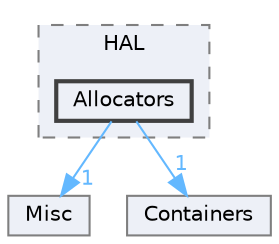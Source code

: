 digraph "Allocators"
{
 // INTERACTIVE_SVG=YES
 // LATEX_PDF_SIZE
  bgcolor="transparent";
  edge [fontname=Helvetica,fontsize=10,labelfontname=Helvetica,labelfontsize=10];
  node [fontname=Helvetica,fontsize=10,shape=box,height=0.2,width=0.4];
  compound=true
  subgraph clusterdir_06b681a867cd45e91f64ca04156625cf {
    graph [ bgcolor="#edf0f7", pencolor="grey50", label="HAL", fontname=Helvetica,fontsize=10 style="filled,dashed", URL="dir_06b681a867cd45e91f64ca04156625cf.html",tooltip=""]
  dir_1e2241439f88fec75689e3f4be6171eb [label="Allocators", fillcolor="#edf0f7", color="grey25", style="filled,bold", URL="dir_1e2241439f88fec75689e3f4be6171eb.html",tooltip=""];
  }
  dir_8d7b93d547498163f6da7ff79a1b5a4d [label="Misc", fillcolor="#edf0f7", color="grey50", style="filled", URL="dir_8d7b93d547498163f6da7ff79a1b5a4d.html",tooltip=""];
  dir_d6d4edf6ba84739b62e6fae684879a69 [label="Containers", fillcolor="#edf0f7", color="grey50", style="filled", URL="dir_d6d4edf6ba84739b62e6fae684879a69.html",tooltip=""];
  dir_1e2241439f88fec75689e3f4be6171eb->dir_8d7b93d547498163f6da7ff79a1b5a4d [headlabel="1", labeldistance=1.5 headhref="dir_000022_000649.html" href="dir_000022_000649.html" color="steelblue1" fontcolor="steelblue1"];
  dir_1e2241439f88fec75689e3f4be6171eb->dir_d6d4edf6ba84739b62e6fae684879a69 [headlabel="1", labeldistance=1.5 headhref="dir_000022_000253.html" href="dir_000022_000253.html" color="steelblue1" fontcolor="steelblue1"];
}
